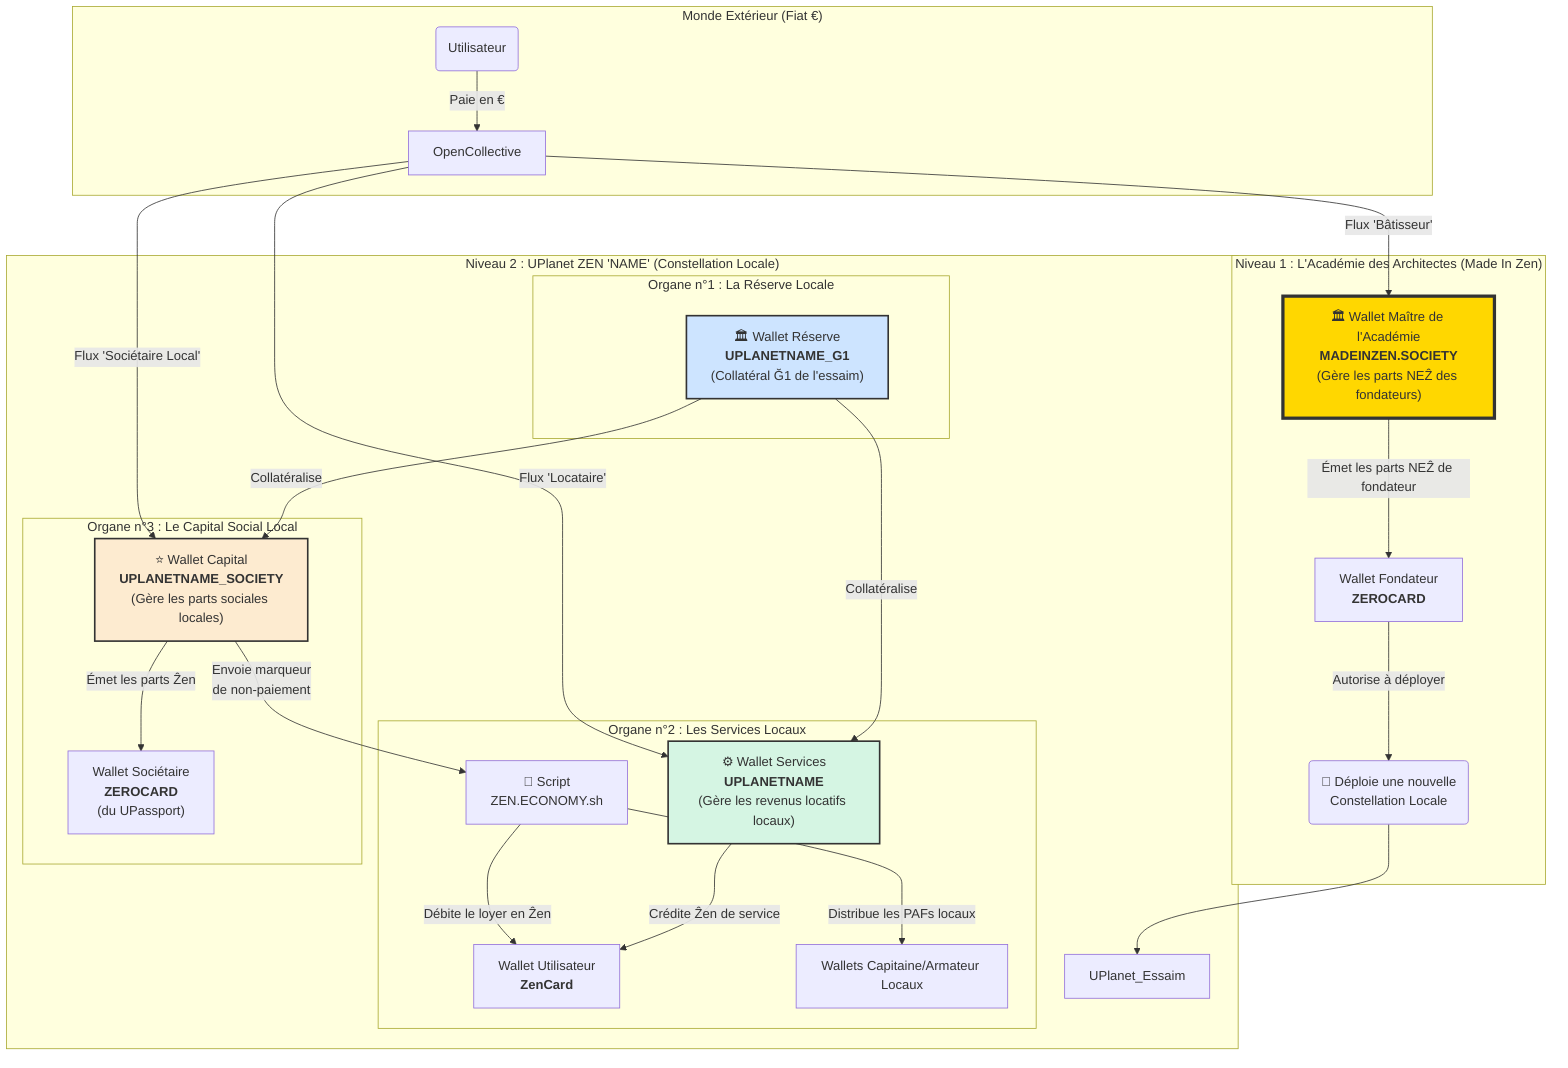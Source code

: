 graph TD;

    subgraph "Monde Extérieur (Fiat €)";
        User(Utilisateur) -- "Paie en €" --> OC[OpenCollective];
    end

    subgraph "Niveau 1 : L'Académie des Architectes (Made In Zen)";
        style MIZ_SW fill:#ffd700,stroke:#333,stroke-width:4px
        OC -- "Flux 'Bâtisseur'" --> MIZ_SW["🏛️ Wallet Maître de l'Académie<br/><b>MADEINZEN.SOCIETY</b><br/>(Gère les parts NEẐ des fondateurs)"];
        MIZ_SW -- "Émet les parts NEẐ de fondateur" --> Founder_ZC["Wallet Fondateur<br/><b>ZEROCARD</b>"];
        Founder_ZC -- "Autorise à déployer" --> Deploiement("🚀 Déploie une nouvelle<br/>Constellation Locale");
    end

    Deploiement --> UPlanet_Essaim;

    subgraph "Niveau 2 : UPlanet ZEN 'NAME' (Constellation Locale)";
      UPlanet_Essaim
      subgraph "Organe n°1 : La Réserve Locale";
          style G1W fill:#cde4ff,stroke:#333,stroke-width:2px
          G1W["🏛️ Wallet Réserve<br/><b>UPLANETNAME_G1</b><br/>(Collatéral Ğ1 de l'essaim)"];
      end

      subgraph "Organe n°2 : Les Services Locaux";
          style UW fill:#d5f5e3,stroke:#333,stroke-width:2px
          UW["⚙️ Wallet Services<br/><b>UPLANETNAME</b><br/>(Gère les revenus locatifs locaux)"];
          G1W -- "Collatéralise" --> UW;
          OC -- "Flux 'Locataire'" --> UW;
          UW -- "Crédite Ẑen de service" --> ZenCard["Wallet Utilisateur<br/><b>ZenCard</b>"];
          Script["🤖 Script<br/>ZEN.ECONOMY.sh"] -- "Débite le loyer en Ẑen" --> ZenCard;
          Script -- "Distribue les PAFs locaux" --> InfraWallets["Wallets Capitaine/Armateur Locaux"];
      end
      
      subgraph "Organe n°3 : Le Capital Social Local";
          style SW fill:#fdebd0,stroke:#333,stroke-width:2px
          SW["⭐ Wallet Capital<br/><b>UPLANETNAME_SOCIETY</b><br/>(Gère les parts sociales locales)"];
          G1W -- "Collatéralise" --> SW;
          OC -- "Flux 'Sociétaire Local'" --> SW;
          SW -- "Émet les parts Ẑen" --> ZeroCard["Wallet Sociétaire<br/><b>ZEROCARD</b><br/>(du UPassport)"];
          SW -- "Envoie marqueur<br/>de non-paiement" --> Script;
      end
    end